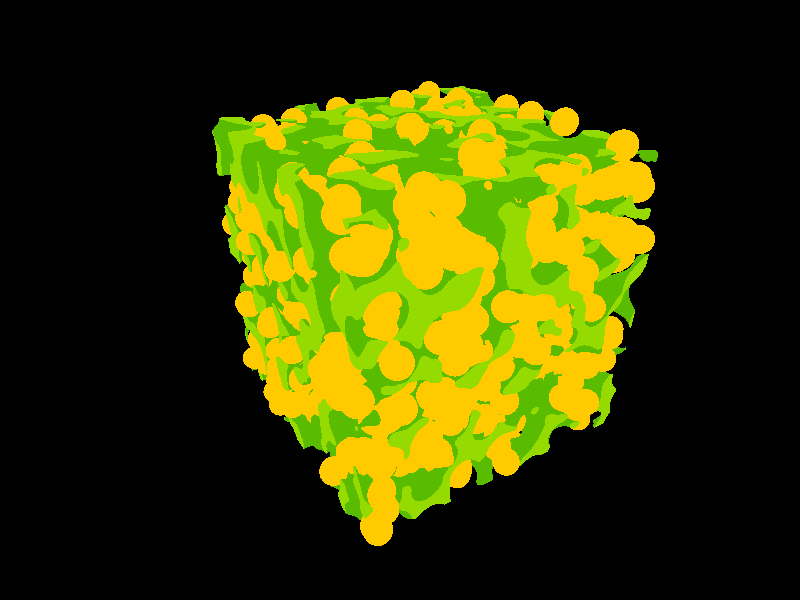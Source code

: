 // Persistence of Vision Ray Tracer Scene Description File
// File: CartesianTissueb.pov

#version 3.6; // current version is 3.8

/* 
Information on Pov-Ray:
 
My personal introduction into Pov-Ray was the excellent book "3D-Welten, professionelle Animationen und fotorealistische Grafiken mit Raytracing" from 
Toni Lama by Carl Hanser Verlag München Wien, 2004. Apart of that I recommend the Pov-Ray-homepage (http://www.povray.org).

Further information on Pov-Ray can be found at https://sus.ziti.uni-heidelberg.de/Lehre/WS2021_Tools/POVRAY/POVRAY_PeterFischer.pdf,  
https://wiki.povray.org/content/Main_Page, https://de.wikibooks.org/wiki/Raytracing_mit_POV-Ray or, in german language, here: https://www.f-lohmueller.de/pov_tut/pov__ger.htm
*/ 
 
 
//-----------------------------------Scene settings (Camera, light, background, random streams)-------------------------------------------------

global_settings {
  assumed_gamma 1.0
  max_trace_level 5
}

#declare Hauptkamerax = camera {
  location  <-20, 30, 30>
look_at   <11, 8,  11>
rotate <0, 0, 0>}

camera {Hauptkamerax}

// create a regular point light source
light_source {
  0*x                  // light's position (translated below)
  color rgb <1,1,1>    // light's color
  translate <-5, 50, 80>
}

light_source {
  0*x                  // light's position (translated below)
  color rgb <1,1,1> *0.2   // light's color
  translate <-30, 7, 0>
}

//Initialize random streams
#declare chance1 = seed (3);
#declare chance2 = seed (8);
#declare chance3 = seed (5);

/*
The following script first defines a cartesian distribution of elements modified by a certain degree of random variation. The positions are then filled with yellow spheres. 
In a second step a large blob is defined, where spheres at the positions just specified are substracted from a large sphere. The resulting structure is then cut by a cube
in order to better show the internal structure. 
*/

//----------------------------Definition of a cartesian distribution-------------------------------------------
                                                                            
//Below the parameters of the xyz-distribution are defined. You may change these parameters, but then you might also want to change the diameter of the large sphere used for the blob and the settings of the cube used for cutting. 

#declare NumberX = 11;                                                                          //Definition of the number of elements along the x-, y- and z-axis 
#declare NumberZ = 11; 
#declare NumberY = 11;  

#declare DistanceX = 2;                                                                         //Definition of the distances between elements along these axes  
#declare DistanceY = 2;  
#declare DistanceZ = 2; 

#declare Var = 2;                                                                               //This parameter defines the extent of random variation 

#declare Positions = array [NumberZ* NumberY* NumberX]                                          //This is the array storing the positions of the cartesian distribution

#declare counter = 0;                                                                           //Three nested loops for defining the 3D-cartesian distribution 

#declare tickerz = 0; 
#while (tickerz < NumberZ )


    #declare ZKoor = tickerz * DistanceZ; 

    #declare tickery = 0; 
    #while (tickery < NumberY) 

        #declare YKoor = tickery * DistanceY; 

        #declare tickerx = 0; 
        #while (tickerx < NumberX)

            #declare XKoor = tickerx * DistanceX;

            #declare P1 = <XKoor, YKoor, ZKoor>;                                                //The positions of the cartesian distribution are calculated
            #declare P1 = P1 + Var * (<rand(chance1), rand(chance2), rand(chance3)>-0.5);        //The positions are modified by random variation
            #declare Positions [counter] = P1;                                                  //The positions are stored in the array.

            #declare counter = counter + 1;  

        #declare tickerx = tickerx + 1; 
        #end  
  
    #declare tickery = tickery + 1; 
    #end

#declare tickerz = tickerz + 1; 
#end


//The following box is used to prevent the outer layer of spheres from being displayed. 

#declare Limit = box { 
    <0, 0, 0>, <20, 20, 20> 
};   


//In the following loop positions are extracted from the array and used for placing spheres

#declare ticker = 0; 
#while ( ticker <counter)                                                                       //This loop extracts all positions from the array.
    #declare P1 = Positions [ticker];
    #if (inside (Limit, P1) = 1)                                                                //Here the outer layer of spheres is prevented from being displayed
    
        sphere {
            <0, 0, 0>, 0.88
            translate P1
            texture {
                pigment {
                    color rgb <1,0.6,0>     // solid color pigment
                }
                finish {
                    ambient 0.2          // ambient surface reflection color [0.1]
                    diffuse 1.2          // amount [0.6]
                    brilliance 1       // tightness of diffuse illumination [1.0]
                    specular 0.2       // amount [0.0]
                    roughness 0.9     // (~1.0..0.0005) (dull->highly polished) [0.05]
                } // finish
            }

        }
    #else
    #end
#declare ticker = ticker + 1; 
#end


//Below a blob is defined by substracting spheres placed on the positions defined above from a very large sphere. This blob is then cut by a cube to make the inner shape visible. 

intersection {

    blob {
        threshold 0.5 
    
        sphere {                                                                                 //This is the very large sphere
            <11, 11, 11>, 40, 1
        } 
       
        #declare ticker = 0; 
        #while ( ticker <counter)                                                                //Again positions are extracted from the array. 
            #declare P1 = Positions [ticker];
  
            sphere {                                                                             //These spheres are substracted 
                <0, 0, 0>, 1.76, -1 
                translate P1
            }    
        #declare ticker = ticker + 1; 
        #end
    } 

    box {                                                                                        //This box is used for cutting the blob. 
        <0, 0, 0>, <20, 20, 20> 
        texture {
            pigment {
                color rgb <0.3,0.7,0>     // solid color pigment
            }
            normal {
                bumps 1        // any pattern optionally followed by an intensity value [0.5]
                bump_size 0.5   // optional
                scale 0.05       // any transformations
            }
            finish {
                ambient 0.2          // ambient surface reflection color [0.1]
                diffuse 0.3         // amount [0.6]
                brilliance 1       // tightness of diffuse illumination [1.0]
                specular 0.1       // amount [0.0]
                roughness 0.9     // (~1.0..0.0005) (dull->highly polished) [0.05]
            } // finish
        } 
    }  
    
    texture {
        pigment {
            color rgb <0.1,0.5,0.>     // solid color pigment
        }
        normal {
            bumps 1        // any pattern optionally followed by an intensity value [0.5]
            bump_size 0.5   // optional
            scale 0.05       // any transformations
        }
        finish {
            ambient 0.2          // ambient surface reflection color [0.1]
            diffuse 0.6         // amount [0.6]
            brilliance 1       // tightness of diffuse illumination [1.0]
            roughness 0.9     // (~1.0..0.0005) (dull->highly polished) [0.05]
        } // finish
    }
} 

#declare Limit = box { 
    <0, 0, 0>, <20, 20, 20> 
};   





